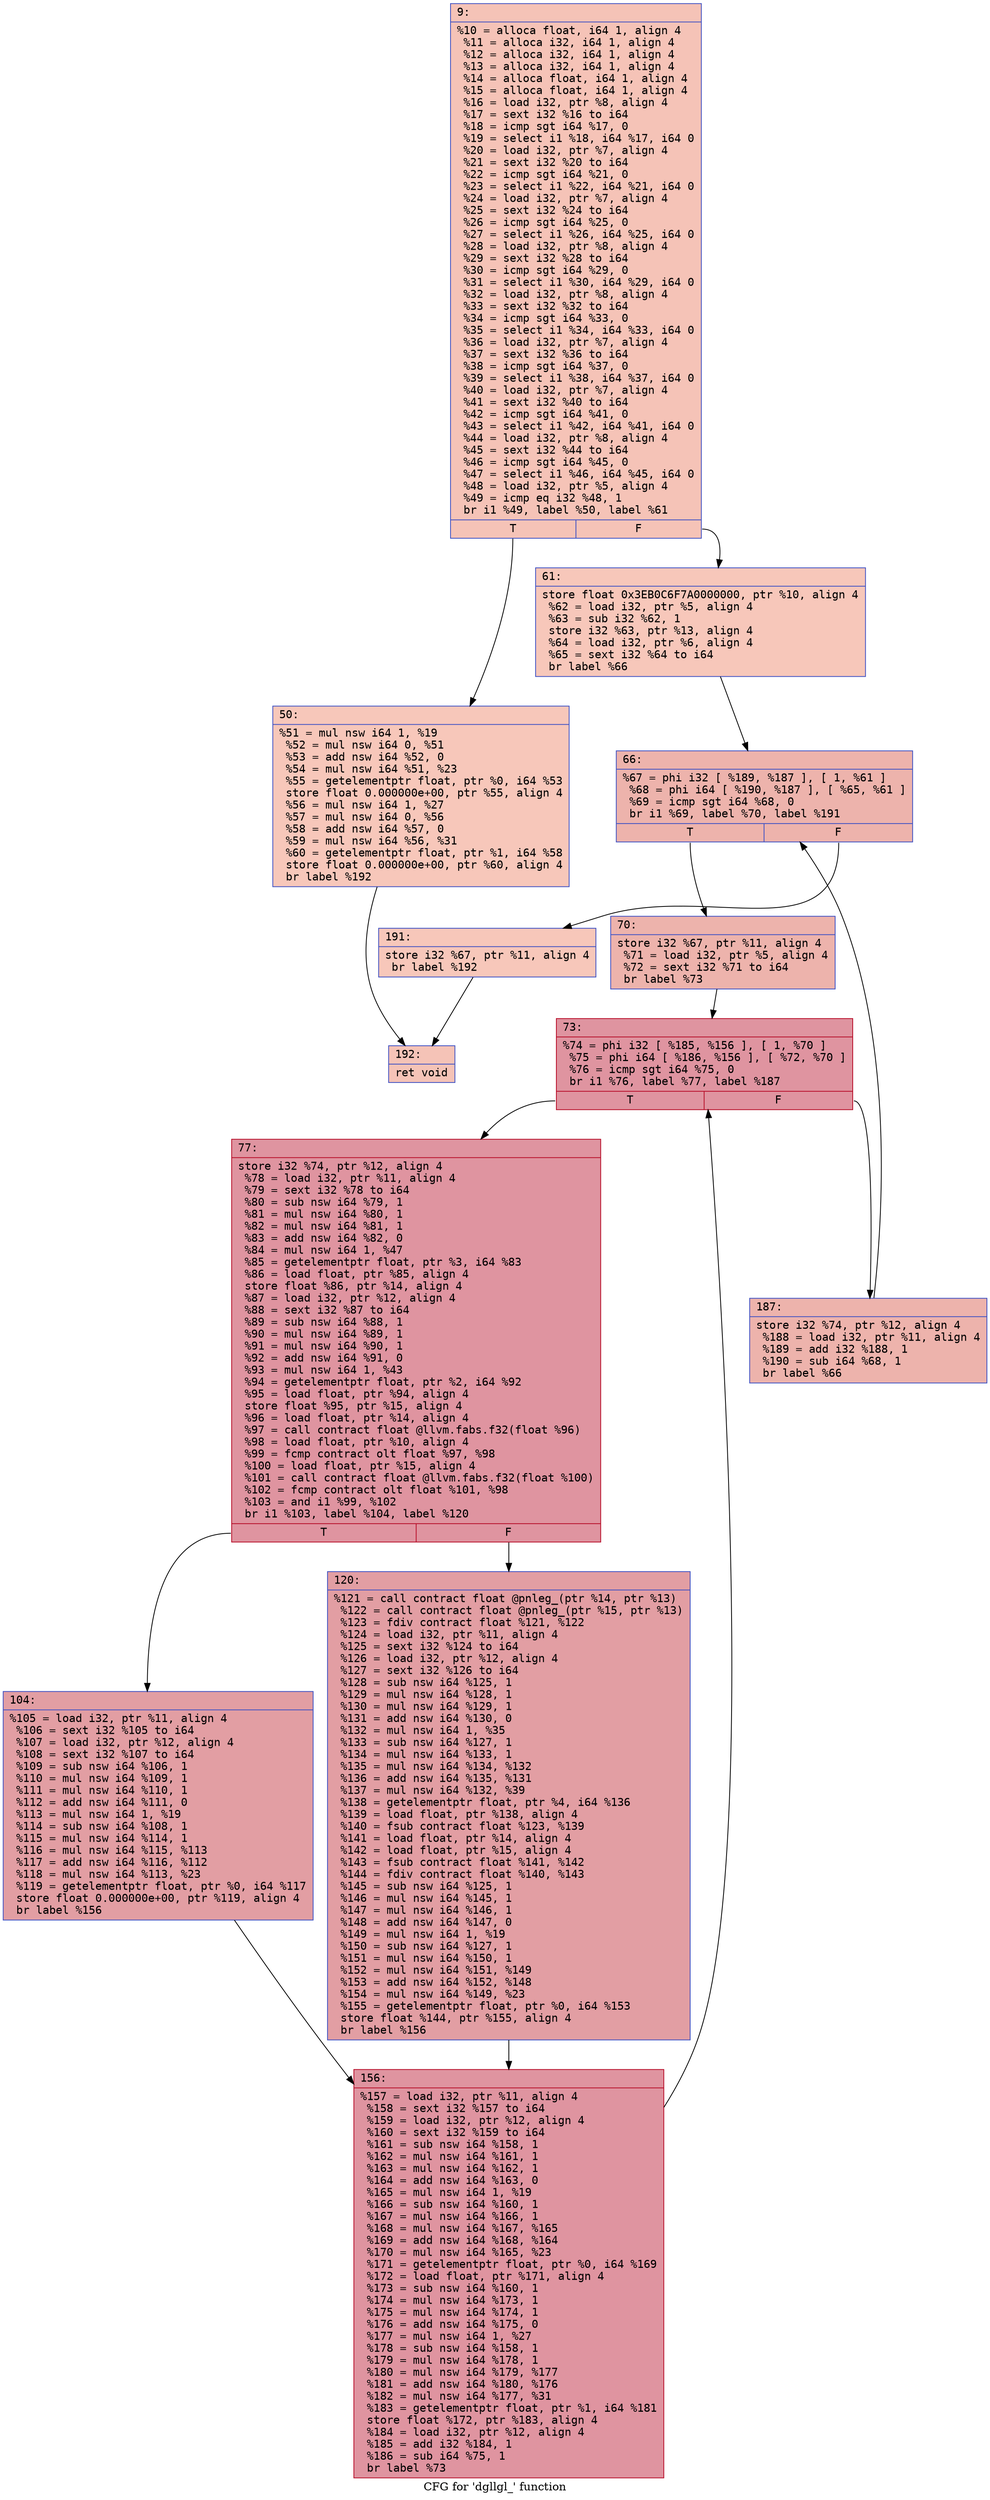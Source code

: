 digraph "CFG for 'dgllgl_' function" {
	label="CFG for 'dgllgl_' function";

	Node0x55ec17363e50 [shape=record,color="#3d50c3ff", style=filled, fillcolor="#e8765c70" fontname="Courier",label="{9:\l|  %10 = alloca float, i64 1, align 4\l  %11 = alloca i32, i64 1, align 4\l  %12 = alloca i32, i64 1, align 4\l  %13 = alloca i32, i64 1, align 4\l  %14 = alloca float, i64 1, align 4\l  %15 = alloca float, i64 1, align 4\l  %16 = load i32, ptr %8, align 4\l  %17 = sext i32 %16 to i64\l  %18 = icmp sgt i64 %17, 0\l  %19 = select i1 %18, i64 %17, i64 0\l  %20 = load i32, ptr %7, align 4\l  %21 = sext i32 %20 to i64\l  %22 = icmp sgt i64 %21, 0\l  %23 = select i1 %22, i64 %21, i64 0\l  %24 = load i32, ptr %7, align 4\l  %25 = sext i32 %24 to i64\l  %26 = icmp sgt i64 %25, 0\l  %27 = select i1 %26, i64 %25, i64 0\l  %28 = load i32, ptr %8, align 4\l  %29 = sext i32 %28 to i64\l  %30 = icmp sgt i64 %29, 0\l  %31 = select i1 %30, i64 %29, i64 0\l  %32 = load i32, ptr %8, align 4\l  %33 = sext i32 %32 to i64\l  %34 = icmp sgt i64 %33, 0\l  %35 = select i1 %34, i64 %33, i64 0\l  %36 = load i32, ptr %7, align 4\l  %37 = sext i32 %36 to i64\l  %38 = icmp sgt i64 %37, 0\l  %39 = select i1 %38, i64 %37, i64 0\l  %40 = load i32, ptr %7, align 4\l  %41 = sext i32 %40 to i64\l  %42 = icmp sgt i64 %41, 0\l  %43 = select i1 %42, i64 %41, i64 0\l  %44 = load i32, ptr %8, align 4\l  %45 = sext i32 %44 to i64\l  %46 = icmp sgt i64 %45, 0\l  %47 = select i1 %46, i64 %45, i64 0\l  %48 = load i32, ptr %5, align 4\l  %49 = icmp eq i32 %48, 1\l  br i1 %49, label %50, label %61\l|{<s0>T|<s1>F}}"];
	Node0x55ec17363e50:s0 -> Node0x55ec173669a0[tooltip="9 -> 50\nProbability 50.00%" ];
	Node0x55ec17363e50:s1 -> Node0x55ec173669f0[tooltip="9 -> 61\nProbability 50.00%" ];
	Node0x55ec173669a0 [shape=record,color="#3d50c3ff", style=filled, fillcolor="#ec7f6370" fontname="Courier",label="{50:\l|  %51 = mul nsw i64 1, %19\l  %52 = mul nsw i64 0, %51\l  %53 = add nsw i64 %52, 0\l  %54 = mul nsw i64 %51, %23\l  %55 = getelementptr float, ptr %0, i64 %53\l  store float 0.000000e+00, ptr %55, align 4\l  %56 = mul nsw i64 1, %27\l  %57 = mul nsw i64 0, %56\l  %58 = add nsw i64 %57, 0\l  %59 = mul nsw i64 %56, %31\l  %60 = getelementptr float, ptr %1, i64 %58\l  store float 0.000000e+00, ptr %60, align 4\l  br label %192\l}"];
	Node0x55ec173669a0 -> Node0x55ec173671f0[tooltip="50 -> 192\nProbability 100.00%" ];
	Node0x55ec173669f0 [shape=record,color="#3d50c3ff", style=filled, fillcolor="#ec7f6370" fontname="Courier",label="{61:\l|  store float 0x3EB0C6F7A0000000, ptr %10, align 4\l  %62 = load i32, ptr %5, align 4\l  %63 = sub i32 %62, 1\l  store i32 %63, ptr %13, align 4\l  %64 = load i32, ptr %6, align 4\l  %65 = sext i32 %64 to i64\l  br label %66\l}"];
	Node0x55ec173669f0 -> Node0x55ec173675f0[tooltip="61 -> 66\nProbability 100.00%" ];
	Node0x55ec173675f0 [shape=record,color="#3d50c3ff", style=filled, fillcolor="#d6524470" fontname="Courier",label="{66:\l|  %67 = phi i32 [ %189, %187 ], [ 1, %61 ]\l  %68 = phi i64 [ %190, %187 ], [ %65, %61 ]\l  %69 = icmp sgt i64 %68, 0\l  br i1 %69, label %70, label %191\l|{<s0>T|<s1>F}}"];
	Node0x55ec173675f0:s0 -> Node0x55ec17367940[tooltip="66 -> 70\nProbability 96.88%" ];
	Node0x55ec173675f0:s1 -> Node0x55ec17367990[tooltip="66 -> 191\nProbability 3.12%" ];
	Node0x55ec17367940 [shape=record,color="#3d50c3ff", style=filled, fillcolor="#d6524470" fontname="Courier",label="{70:\l|  store i32 %67, ptr %11, align 4\l  %71 = load i32, ptr %5, align 4\l  %72 = sext i32 %71 to i64\l  br label %73\l}"];
	Node0x55ec17367940 -> Node0x55ec17367c20[tooltip="70 -> 73\nProbability 100.00%" ];
	Node0x55ec17367c20 [shape=record,color="#b70d28ff", style=filled, fillcolor="#b70d2870" fontname="Courier",label="{73:\l|  %74 = phi i32 [ %185, %156 ], [ 1, %70 ]\l  %75 = phi i64 [ %186, %156 ], [ %72, %70 ]\l  %76 = icmp sgt i64 %75, 0\l  br i1 %76, label %77, label %187\l|{<s0>T|<s1>F}}"];
	Node0x55ec17367c20:s0 -> Node0x55ec17368020[tooltip="73 -> 77\nProbability 96.88%" ];
	Node0x55ec17367c20:s1 -> Node0x55ec173676b0[tooltip="73 -> 187\nProbability 3.12%" ];
	Node0x55ec17368020 [shape=record,color="#b70d28ff", style=filled, fillcolor="#b70d2870" fontname="Courier",label="{77:\l|  store i32 %74, ptr %12, align 4\l  %78 = load i32, ptr %11, align 4\l  %79 = sext i32 %78 to i64\l  %80 = sub nsw i64 %79, 1\l  %81 = mul nsw i64 %80, 1\l  %82 = mul nsw i64 %81, 1\l  %83 = add nsw i64 %82, 0\l  %84 = mul nsw i64 1, %47\l  %85 = getelementptr float, ptr %3, i64 %83\l  %86 = load float, ptr %85, align 4\l  store float %86, ptr %14, align 4\l  %87 = load i32, ptr %12, align 4\l  %88 = sext i32 %87 to i64\l  %89 = sub nsw i64 %88, 1\l  %90 = mul nsw i64 %89, 1\l  %91 = mul nsw i64 %90, 1\l  %92 = add nsw i64 %91, 0\l  %93 = mul nsw i64 1, %43\l  %94 = getelementptr float, ptr %2, i64 %92\l  %95 = load float, ptr %94, align 4\l  store float %95, ptr %15, align 4\l  %96 = load float, ptr %14, align 4\l  %97 = call contract float @llvm.fabs.f32(float %96)\l  %98 = load float, ptr %10, align 4\l  %99 = fcmp contract olt float %97, %98\l  %100 = load float, ptr %15, align 4\l  %101 = call contract float @llvm.fabs.f32(float %100)\l  %102 = fcmp contract olt float %101, %98\l  %103 = and i1 %99, %102\l  br i1 %103, label %104, label %120\l|{<s0>T|<s1>F}}"];
	Node0x55ec17368020:s0 -> Node0x55ec17366630[tooltip="77 -> 104\nProbability 50.00%" ];
	Node0x55ec17368020:s1 -> Node0x55ec17366680[tooltip="77 -> 120\nProbability 50.00%" ];
	Node0x55ec17366630 [shape=record,color="#3d50c3ff", style=filled, fillcolor="#be242e70" fontname="Courier",label="{104:\l|  %105 = load i32, ptr %11, align 4\l  %106 = sext i32 %105 to i64\l  %107 = load i32, ptr %12, align 4\l  %108 = sext i32 %107 to i64\l  %109 = sub nsw i64 %106, 1\l  %110 = mul nsw i64 %109, 1\l  %111 = mul nsw i64 %110, 1\l  %112 = add nsw i64 %111, 0\l  %113 = mul nsw i64 1, %19\l  %114 = sub nsw i64 %108, 1\l  %115 = mul nsw i64 %114, 1\l  %116 = mul nsw i64 %115, %113\l  %117 = add nsw i64 %116, %112\l  %118 = mul nsw i64 %113, %23\l  %119 = getelementptr float, ptr %0, i64 %117\l  store float 0.000000e+00, ptr %119, align 4\l  br label %156\l}"];
	Node0x55ec17366630 -> Node0x55ec17367d10[tooltip="104 -> 156\nProbability 100.00%" ];
	Node0x55ec17366680 [shape=record,color="#3d50c3ff", style=filled, fillcolor="#be242e70" fontname="Courier",label="{120:\l|  %121 = call contract float @pnleg_(ptr %14, ptr %13)\l  %122 = call contract float @pnleg_(ptr %15, ptr %13)\l  %123 = fdiv contract float %121, %122\l  %124 = load i32, ptr %11, align 4\l  %125 = sext i32 %124 to i64\l  %126 = load i32, ptr %12, align 4\l  %127 = sext i32 %126 to i64\l  %128 = sub nsw i64 %125, 1\l  %129 = mul nsw i64 %128, 1\l  %130 = mul nsw i64 %129, 1\l  %131 = add nsw i64 %130, 0\l  %132 = mul nsw i64 1, %35\l  %133 = sub nsw i64 %127, 1\l  %134 = mul nsw i64 %133, 1\l  %135 = mul nsw i64 %134, %132\l  %136 = add nsw i64 %135, %131\l  %137 = mul nsw i64 %132, %39\l  %138 = getelementptr float, ptr %4, i64 %136\l  %139 = load float, ptr %138, align 4\l  %140 = fsub contract float %123, %139\l  %141 = load float, ptr %14, align 4\l  %142 = load float, ptr %15, align 4\l  %143 = fsub contract float %141, %142\l  %144 = fdiv contract float %140, %143\l  %145 = sub nsw i64 %125, 1\l  %146 = mul nsw i64 %145, 1\l  %147 = mul nsw i64 %146, 1\l  %148 = add nsw i64 %147, 0\l  %149 = mul nsw i64 1, %19\l  %150 = sub nsw i64 %127, 1\l  %151 = mul nsw i64 %150, 1\l  %152 = mul nsw i64 %151, %149\l  %153 = add nsw i64 %152, %148\l  %154 = mul nsw i64 %149, %23\l  %155 = getelementptr float, ptr %0, i64 %153\l  store float %144, ptr %155, align 4\l  br label %156\l}"];
	Node0x55ec17366680 -> Node0x55ec17367d10[tooltip="120 -> 156\nProbability 100.00%" ];
	Node0x55ec17367d10 [shape=record,color="#b70d28ff", style=filled, fillcolor="#b70d2870" fontname="Courier",label="{156:\l|  %157 = load i32, ptr %11, align 4\l  %158 = sext i32 %157 to i64\l  %159 = load i32, ptr %12, align 4\l  %160 = sext i32 %159 to i64\l  %161 = sub nsw i64 %158, 1\l  %162 = mul nsw i64 %161, 1\l  %163 = mul nsw i64 %162, 1\l  %164 = add nsw i64 %163, 0\l  %165 = mul nsw i64 1, %19\l  %166 = sub nsw i64 %160, 1\l  %167 = mul nsw i64 %166, 1\l  %168 = mul nsw i64 %167, %165\l  %169 = add nsw i64 %168, %164\l  %170 = mul nsw i64 %165, %23\l  %171 = getelementptr float, ptr %0, i64 %169\l  %172 = load float, ptr %171, align 4\l  %173 = sub nsw i64 %160, 1\l  %174 = mul nsw i64 %173, 1\l  %175 = mul nsw i64 %174, 1\l  %176 = add nsw i64 %175, 0\l  %177 = mul nsw i64 1, %27\l  %178 = sub nsw i64 %158, 1\l  %179 = mul nsw i64 %178, 1\l  %180 = mul nsw i64 %179, %177\l  %181 = add nsw i64 %180, %176\l  %182 = mul nsw i64 %177, %31\l  %183 = getelementptr float, ptr %1, i64 %181\l  store float %172, ptr %183, align 4\l  %184 = load i32, ptr %12, align 4\l  %185 = add i32 %184, 1\l  %186 = sub i64 %75, 1\l  br label %73\l}"];
	Node0x55ec17367d10 -> Node0x55ec17367c20[tooltip="156 -> 73\nProbability 100.00%" ];
	Node0x55ec173676b0 [shape=record,color="#3d50c3ff", style=filled, fillcolor="#d6524470" fontname="Courier",label="{187:\l|  store i32 %74, ptr %12, align 4\l  %188 = load i32, ptr %11, align 4\l  %189 = add i32 %188, 1\l  %190 = sub i64 %68, 1\l  br label %66\l}"];
	Node0x55ec173676b0 -> Node0x55ec173675f0[tooltip="187 -> 66\nProbability 100.00%" ];
	Node0x55ec17367990 [shape=record,color="#3d50c3ff", style=filled, fillcolor="#ec7f6370" fontname="Courier",label="{191:\l|  store i32 %67, ptr %11, align 4\l  br label %192\l}"];
	Node0x55ec17367990 -> Node0x55ec173671f0[tooltip="191 -> 192\nProbability 100.00%" ];
	Node0x55ec173671f0 [shape=record,color="#3d50c3ff", style=filled, fillcolor="#e8765c70" fontname="Courier",label="{192:\l|  ret void\l}"];
}
